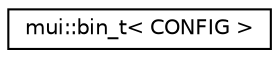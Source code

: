 digraph "Graphical Class Hierarchy"
{
 // LATEX_PDF_SIZE
  edge [fontname="Helvetica",fontsize="10",labelfontname="Helvetica",labelfontsize="10"];
  node [fontname="Helvetica",fontsize="10",shape=record];
  rankdir="LR";
  Node0 [label="mui::bin_t\< CONFIG \>",height=0.2,width=0.4,color="black", fillcolor="white", style="filled",URL="$structmui_1_1bin__t.html",tooltip=" "];
}
